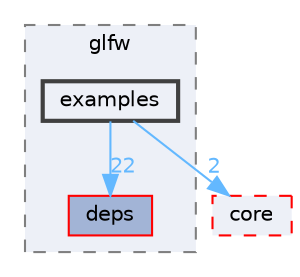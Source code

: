 digraph "runtime/glfw/examples"
{
 // LATEX_PDF_SIZE
  bgcolor="transparent";
  edge [fontname=Helvetica,fontsize=10,labelfontname=Helvetica,labelfontsize=10];
  node [fontname=Helvetica,fontsize=10,shape=box,height=0.2,width=0.4];
  compound=true
  subgraph clusterdir_5cf8d977d79e60b4047f94b5a17051ac {
    graph [ bgcolor="#edf0f7", pencolor="grey50", label="glfw", fontname=Helvetica,fontsize=10 style="filled,dashed", URL="dir_5cf8d977d79e60b4047f94b5a17051ac.html",tooltip=""]
  dir_6ff0e9aacb02798e12069105004514e6 [label="deps", fillcolor="#a2b4d6", color="red", style="filled", URL="dir_6ff0e9aacb02798e12069105004514e6.html",tooltip=""];
  dir_bdceb17f2d7939420f3acf6f0aa0fc94 [label="examples", fillcolor="#edf0f7", color="grey25", style="filled,bold", URL="dir_bdceb17f2d7939420f3acf6f0aa0fc94.html",tooltip=""];
  }
  dir_0b94c9ea5f3d98712a457061cc05ff83 [label="core", fillcolor="#edf0f7", color="red", style="filled,dashed", URL="dir_0b94c9ea5f3d98712a457061cc05ff83.html",tooltip=""];
  dir_bdceb17f2d7939420f3acf6f0aa0fc94->dir_0b94c9ea5f3d98712a457061cc05ff83 [headlabel="2", labeldistance=1.5 headhref="dir_000068_000023.html" href="dir_000068_000023.html" color="steelblue1" fontcolor="steelblue1"];
  dir_bdceb17f2d7939420f3acf6f0aa0fc94->dir_6ff0e9aacb02798e12069105004514e6 [headlabel="22", labeldistance=1.5 headhref="dir_000068_000025.html" href="dir_000068_000025.html" color="steelblue1" fontcolor="steelblue1"];
}
